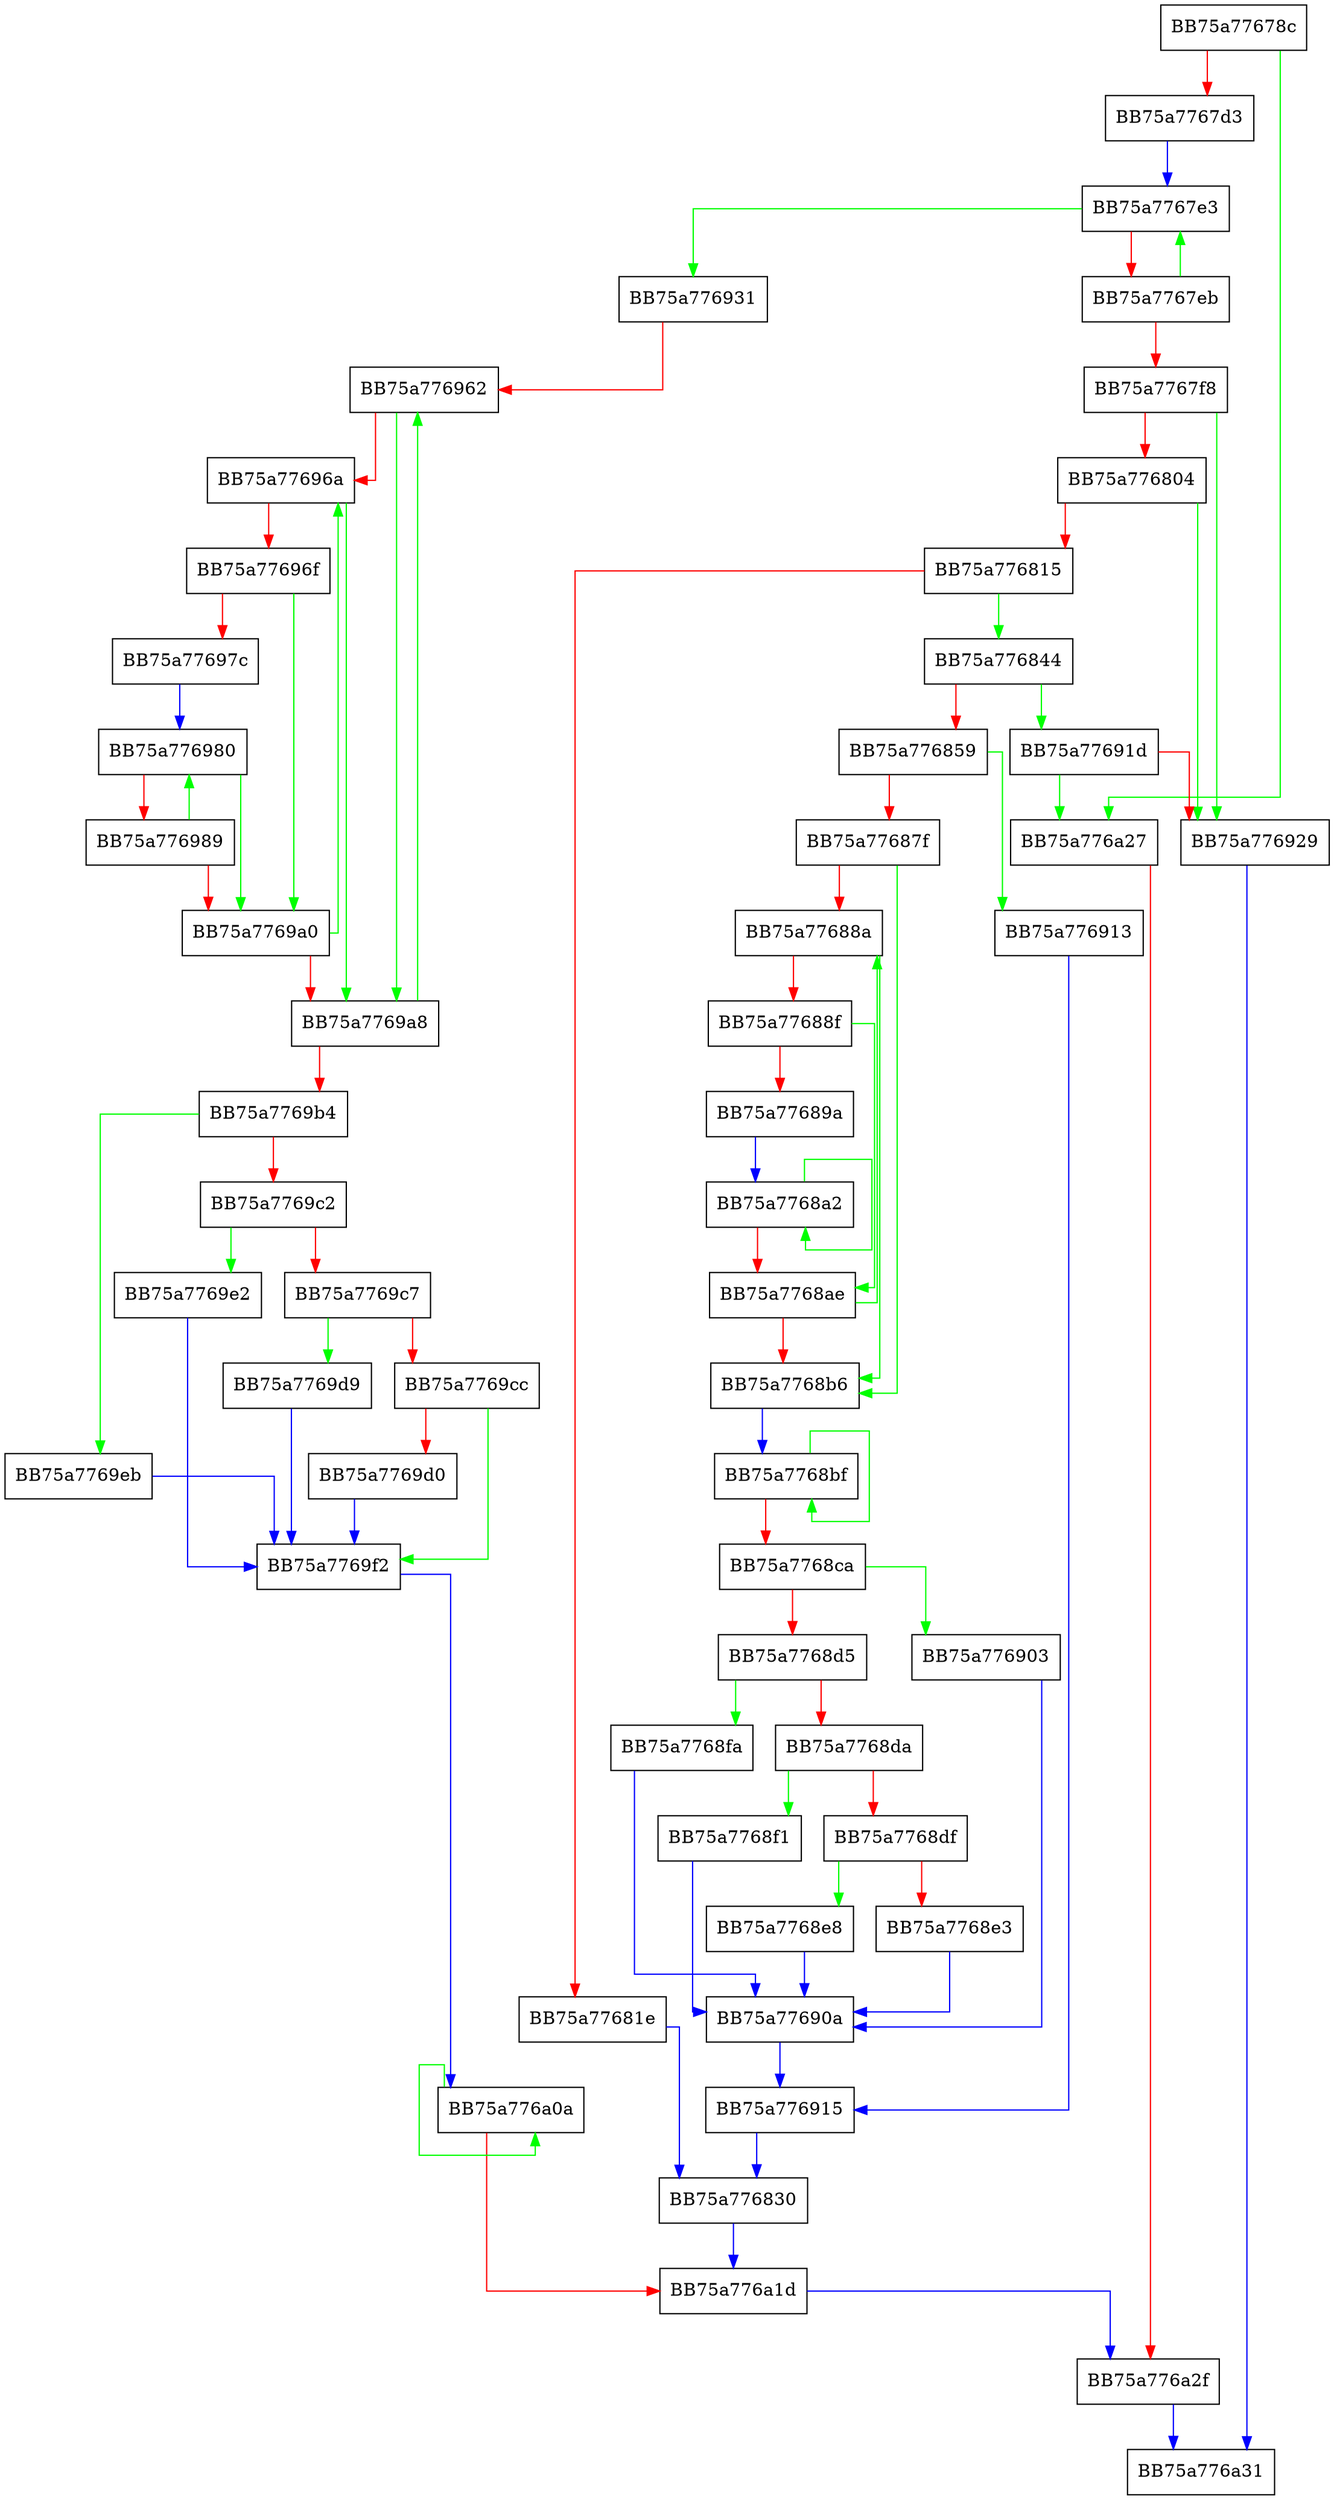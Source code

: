 digraph _setmbcp_nolock {
  node [shape="box"];
  graph [splines=ortho];
  BB75a77678c -> BB75a776a27 [color="green"];
  BB75a77678c -> BB75a7767d3 [color="red"];
  BB75a7767d3 -> BB75a7767e3 [color="blue"];
  BB75a7767e3 -> BB75a776931 [color="green"];
  BB75a7767e3 -> BB75a7767eb [color="red"];
  BB75a7767eb -> BB75a7767e3 [color="green"];
  BB75a7767eb -> BB75a7767f8 [color="red"];
  BB75a7767f8 -> BB75a776929 [color="green"];
  BB75a7767f8 -> BB75a776804 [color="red"];
  BB75a776804 -> BB75a776929 [color="green"];
  BB75a776804 -> BB75a776815 [color="red"];
  BB75a776815 -> BB75a776844 [color="green"];
  BB75a776815 -> BB75a77681e [color="red"];
  BB75a77681e -> BB75a776830 [color="blue"];
  BB75a776830 -> BB75a776a1d [color="blue"];
  BB75a776844 -> BB75a77691d [color="green"];
  BB75a776844 -> BB75a776859 [color="red"];
  BB75a776859 -> BB75a776913 [color="green"];
  BB75a776859 -> BB75a77687f [color="red"];
  BB75a77687f -> BB75a7768b6 [color="green"];
  BB75a77687f -> BB75a77688a [color="red"];
  BB75a77688a -> BB75a7768b6 [color="green"];
  BB75a77688a -> BB75a77688f [color="red"];
  BB75a77688f -> BB75a7768ae [color="green"];
  BB75a77688f -> BB75a77689a [color="red"];
  BB75a77689a -> BB75a7768a2 [color="blue"];
  BB75a7768a2 -> BB75a7768a2 [color="green"];
  BB75a7768a2 -> BB75a7768ae [color="red"];
  BB75a7768ae -> BB75a77688a [color="green"];
  BB75a7768ae -> BB75a7768b6 [color="red"];
  BB75a7768b6 -> BB75a7768bf [color="blue"];
  BB75a7768bf -> BB75a7768bf [color="green"];
  BB75a7768bf -> BB75a7768ca [color="red"];
  BB75a7768ca -> BB75a776903 [color="green"];
  BB75a7768ca -> BB75a7768d5 [color="red"];
  BB75a7768d5 -> BB75a7768fa [color="green"];
  BB75a7768d5 -> BB75a7768da [color="red"];
  BB75a7768da -> BB75a7768f1 [color="green"];
  BB75a7768da -> BB75a7768df [color="red"];
  BB75a7768df -> BB75a7768e8 [color="green"];
  BB75a7768df -> BB75a7768e3 [color="red"];
  BB75a7768e3 -> BB75a77690a [color="blue"];
  BB75a7768e8 -> BB75a77690a [color="blue"];
  BB75a7768f1 -> BB75a77690a [color="blue"];
  BB75a7768fa -> BB75a77690a [color="blue"];
  BB75a776903 -> BB75a77690a [color="blue"];
  BB75a77690a -> BB75a776915 [color="blue"];
  BB75a776913 -> BB75a776915 [color="blue"];
  BB75a776915 -> BB75a776830 [color="blue"];
  BB75a77691d -> BB75a776a27 [color="green"];
  BB75a77691d -> BB75a776929 [color="red"];
  BB75a776929 -> BB75a776a31 [color="blue"];
  BB75a776931 -> BB75a776962 [color="red"];
  BB75a776962 -> BB75a7769a8 [color="green"];
  BB75a776962 -> BB75a77696a [color="red"];
  BB75a77696a -> BB75a7769a8 [color="green"];
  BB75a77696a -> BB75a77696f [color="red"];
  BB75a77696f -> BB75a7769a0 [color="green"];
  BB75a77696f -> BB75a77697c [color="red"];
  BB75a77697c -> BB75a776980 [color="blue"];
  BB75a776980 -> BB75a7769a0 [color="green"];
  BB75a776980 -> BB75a776989 [color="red"];
  BB75a776989 -> BB75a776980 [color="green"];
  BB75a776989 -> BB75a7769a0 [color="red"];
  BB75a7769a0 -> BB75a77696a [color="green"];
  BB75a7769a0 -> BB75a7769a8 [color="red"];
  BB75a7769a8 -> BB75a776962 [color="green"];
  BB75a7769a8 -> BB75a7769b4 [color="red"];
  BB75a7769b4 -> BB75a7769eb [color="green"];
  BB75a7769b4 -> BB75a7769c2 [color="red"];
  BB75a7769c2 -> BB75a7769e2 [color="green"];
  BB75a7769c2 -> BB75a7769c7 [color="red"];
  BB75a7769c7 -> BB75a7769d9 [color="green"];
  BB75a7769c7 -> BB75a7769cc [color="red"];
  BB75a7769cc -> BB75a7769f2 [color="green"];
  BB75a7769cc -> BB75a7769d0 [color="red"];
  BB75a7769d0 -> BB75a7769f2 [color="blue"];
  BB75a7769d9 -> BB75a7769f2 [color="blue"];
  BB75a7769e2 -> BB75a7769f2 [color="blue"];
  BB75a7769eb -> BB75a7769f2 [color="blue"];
  BB75a7769f2 -> BB75a776a0a [color="blue"];
  BB75a776a0a -> BB75a776a0a [color="green"];
  BB75a776a0a -> BB75a776a1d [color="red"];
  BB75a776a1d -> BB75a776a2f [color="blue"];
  BB75a776a27 -> BB75a776a2f [color="red"];
  BB75a776a2f -> BB75a776a31 [color="blue"];
}